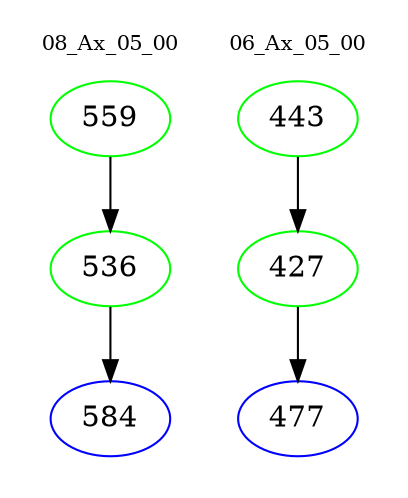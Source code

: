 digraph{
subgraph cluster_0 {
color = white
label = "08_Ax_05_00";
fontsize=10;
T0_559 [label="559", color="green"]
T0_559 -> T0_536 [color="black"]
T0_536 [label="536", color="green"]
T0_536 -> T0_584 [color="black"]
T0_584 [label="584", color="blue"]
}
subgraph cluster_1 {
color = white
label = "06_Ax_05_00";
fontsize=10;
T1_443 [label="443", color="green"]
T1_443 -> T1_427 [color="black"]
T1_427 [label="427", color="green"]
T1_427 -> T1_477 [color="black"]
T1_477 [label="477", color="blue"]
}
}
